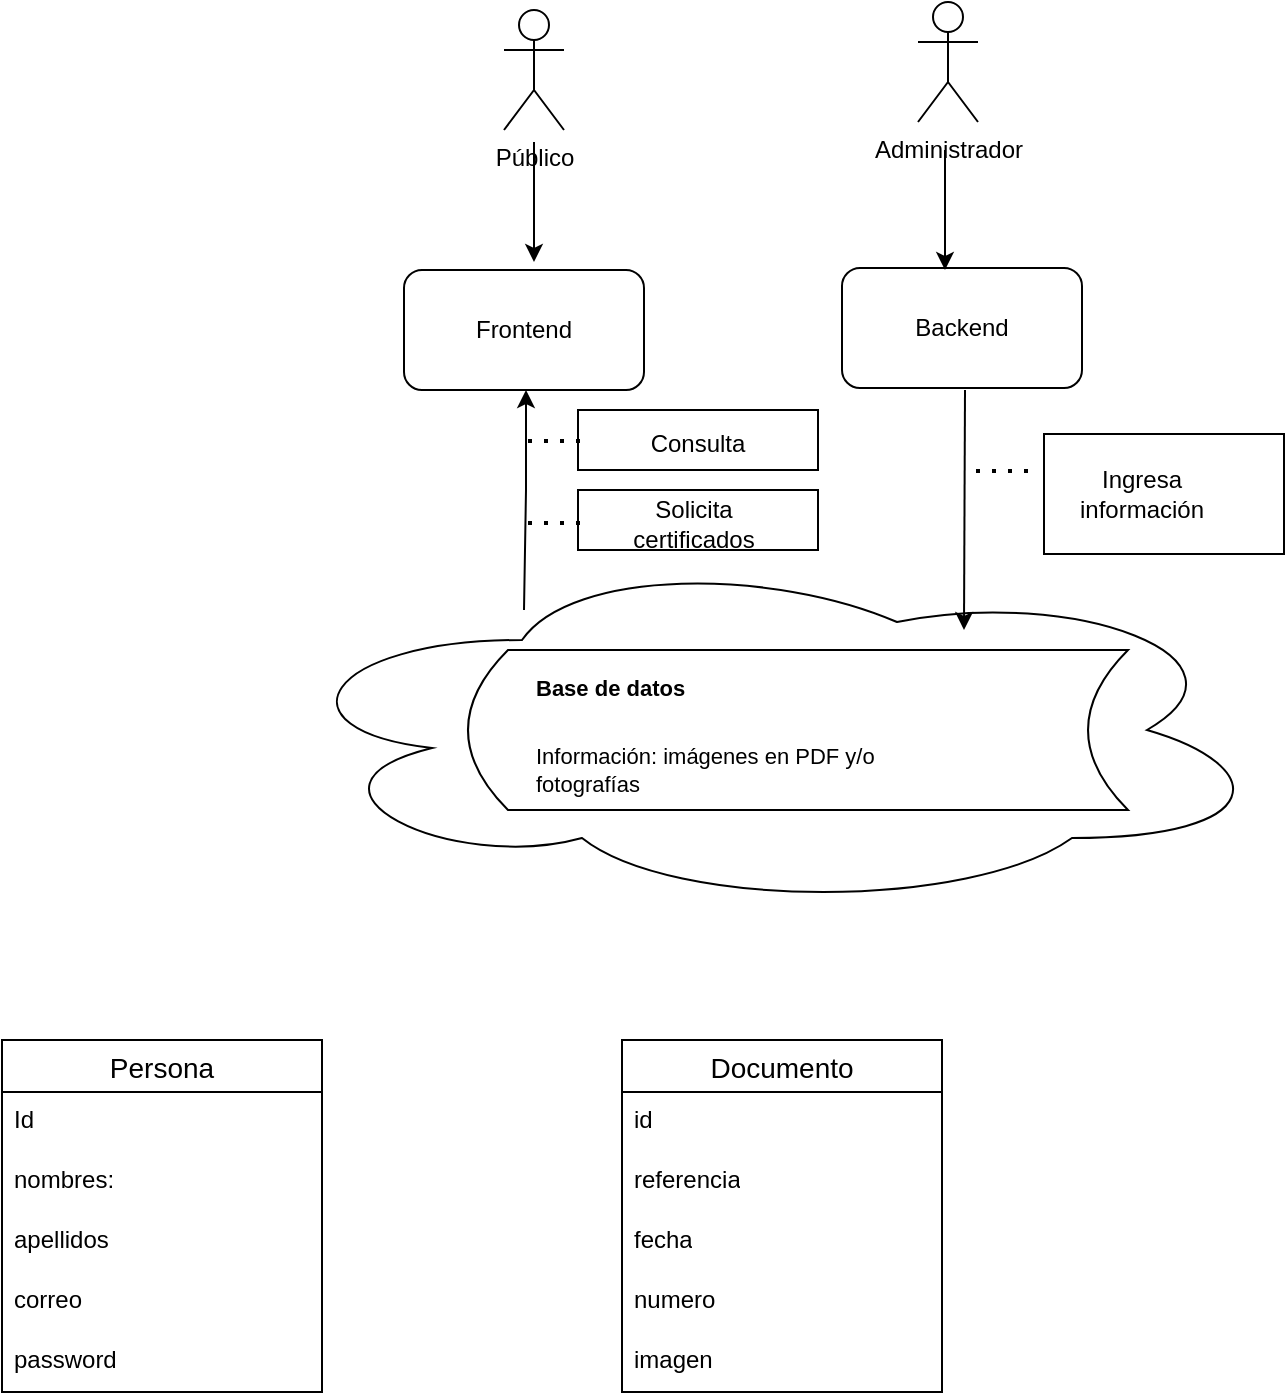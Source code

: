 <mxfile version="21.6.2" type="github">
  <diagram name="Página-1" id="cDTYFTd6cJc0zhmCFDx2">
    <mxGraphModel dx="1925" dy="476" grid="1" gridSize="10" guides="1" tooltips="1" connect="1" arrows="1" fold="1" page="1" pageScale="1" pageWidth="1100" pageHeight="850" math="0" shadow="0">
      <root>
        <mxCell id="0" />
        <mxCell id="1" parent="0" />
        <mxCell id="aPXw14oO3UXJPSaBbQl1-51" value="" style="group" parent="1" vertex="1" connectable="0">
          <mxGeometry y="1" width="531" height="424" as="geometry" />
        </mxCell>
        <mxCell id="aPXw14oO3UXJPSaBbQl1-30" value="" style="group" parent="aPXw14oO3UXJPSaBbQl1-51" vertex="1" connectable="0">
          <mxGeometry y="284" width="430" height="140" as="geometry" />
        </mxCell>
        <mxCell id="aPXw14oO3UXJPSaBbQl1-32" value="" style="group" parent="aPXw14oO3UXJPSaBbQl1-30" vertex="1" connectable="0">
          <mxGeometry x="-70" y="-40" width="500" height="180" as="geometry" />
        </mxCell>
        <mxCell id="aPXw14oO3UXJPSaBbQl1-31" value="" style="ellipse;shape=cloud;whiteSpace=wrap;html=1;" parent="aPXw14oO3UXJPSaBbQl1-32" vertex="1">
          <mxGeometry x="95" y="30" width="500" height="180" as="geometry" />
        </mxCell>
        <mxCell id="aPXw14oO3UXJPSaBbQl1-28" value="" style="shape=dataStorage;whiteSpace=wrap;html=1;fixedSize=1;" parent="aPXw14oO3UXJPSaBbQl1-32" vertex="1">
          <mxGeometry x="193" y="80" width="330" height="80" as="geometry" />
        </mxCell>
        <mxCell id="aPXw14oO3UXJPSaBbQl1-27" value="&lt;h1&gt;&lt;font style=&quot;font-size: 11px;&quot;&gt;&lt;span style=&quot;background-color: initial;&quot;&gt;Base de datos&lt;/span&gt;&lt;br&gt;&lt;/font&gt;&lt;/h1&gt;&lt;div&gt;&lt;font style=&quot;font-size: 11px;&quot;&gt;Información: imágenes en PDF y/o fotografías&lt;/font&gt;&lt;/div&gt;" style="text;html=1;strokeColor=none;fillColor=none;spacing=5;spacingTop=-20;whiteSpace=wrap;overflow=hidden;rounded=0;" parent="aPXw14oO3UXJPSaBbQl1-32" vertex="1">
          <mxGeometry x="222" y="75" width="180" height="85" as="geometry" />
        </mxCell>
        <mxCell id="aPXw14oO3UXJPSaBbQl1-50" value="" style="group" parent="aPXw14oO3UXJPSaBbQl1-51" vertex="1" connectable="0">
          <mxGeometry x="91" width="440" height="314" as="geometry" />
        </mxCell>
        <mxCell id="aPXw14oO3UXJPSaBbQl1-1" value="Público" style="shape=umlActor;verticalLabelPosition=bottom;verticalAlign=top;html=1;outlineConnect=0;" parent="aPXw14oO3UXJPSaBbQl1-50" vertex="1">
          <mxGeometry x="50" y="4" width="30" height="60" as="geometry" />
        </mxCell>
        <mxCell id="aPXw14oO3UXJPSaBbQl1-3" value="Administrador" style="shape=umlActor;verticalLabelPosition=bottom;verticalAlign=top;html=1;outlineConnect=0;" parent="aPXw14oO3UXJPSaBbQl1-50" vertex="1">
          <mxGeometry x="257" width="30" height="60" as="geometry" />
        </mxCell>
        <mxCell id="aPXw14oO3UXJPSaBbQl1-12" value="Frontend" style="rounded=1;whiteSpace=wrap;html=1;" parent="aPXw14oO3UXJPSaBbQl1-50" vertex="1">
          <mxGeometry y="134" width="120" height="60" as="geometry" />
        </mxCell>
        <mxCell id="aPXw14oO3UXJPSaBbQl1-13" value="Backend" style="rounded=1;whiteSpace=wrap;html=1;" parent="aPXw14oO3UXJPSaBbQl1-50" vertex="1">
          <mxGeometry x="219" y="133" width="120" height="60" as="geometry" />
        </mxCell>
        <mxCell id="aPXw14oO3UXJPSaBbQl1-16" value="" style="endArrow=classic;html=1;curved=1;" parent="aPXw14oO3UXJPSaBbQl1-50" edge="1">
          <mxGeometry width="50" height="50" relative="1" as="geometry">
            <mxPoint x="65" y="70" as="sourcePoint" />
            <mxPoint x="65" y="130" as="targetPoint" />
          </mxGeometry>
        </mxCell>
        <mxCell id="aPXw14oO3UXJPSaBbQl1-20" value="" style="endArrow=classic;html=1;curved=1;" parent="aPXw14oO3UXJPSaBbQl1-50" edge="1">
          <mxGeometry width="50" height="50" relative="1" as="geometry">
            <mxPoint x="270.5" y="74" as="sourcePoint" />
            <mxPoint x="270.5" y="134" as="targetPoint" />
          </mxGeometry>
        </mxCell>
        <mxCell id="aPXw14oO3UXJPSaBbQl1-22" value="" style="endArrow=classic;html=1;rounded=0;entryX=0.5;entryY=1;entryDx=0;entryDy=0;" parent="aPXw14oO3UXJPSaBbQl1-50" edge="1">
          <mxGeometry width="50" height="50" relative="1" as="geometry">
            <mxPoint x="60" y="304" as="sourcePoint" />
            <mxPoint x="61" y="194" as="targetPoint" />
            <Array as="points">
              <mxPoint x="61" y="244" />
            </Array>
          </mxGeometry>
        </mxCell>
        <mxCell id="aPXw14oO3UXJPSaBbQl1-24" value="" style="endArrow=classic;html=1;curved=1;" parent="aPXw14oO3UXJPSaBbQl1-50" edge="1">
          <mxGeometry width="50" height="50" relative="1" as="geometry">
            <mxPoint x="280.5" y="194" as="sourcePoint" />
            <mxPoint x="280" y="314" as="targetPoint" />
          </mxGeometry>
        </mxCell>
        <mxCell id="aPXw14oO3UXJPSaBbQl1-35" value="" style="group" parent="aPXw14oO3UXJPSaBbQl1-50" vertex="1" connectable="0">
          <mxGeometry x="87" y="204" width="120" height="32" as="geometry" />
        </mxCell>
        <mxCell id="aPXw14oO3UXJPSaBbQl1-33" value="" style="rounded=0;whiteSpace=wrap;html=1;" parent="aPXw14oO3UXJPSaBbQl1-35" vertex="1">
          <mxGeometry width="120" height="30" as="geometry" />
        </mxCell>
        <mxCell id="aPXw14oO3UXJPSaBbQl1-34" value="Consulta" style="text;html=1;strokeColor=none;fillColor=none;align=center;verticalAlign=middle;whiteSpace=wrap;rounded=0;" parent="aPXw14oO3UXJPSaBbQl1-35" vertex="1">
          <mxGeometry x="30" y="2" width="60" height="30" as="geometry" />
        </mxCell>
        <mxCell id="aPXw14oO3UXJPSaBbQl1-36" value="" style="group" parent="aPXw14oO3UXJPSaBbQl1-50" vertex="1" connectable="0">
          <mxGeometry x="85" y="244" width="120" height="32" as="geometry" />
        </mxCell>
        <mxCell id="aPXw14oO3UXJPSaBbQl1-37" value="" style="rounded=0;whiteSpace=wrap;html=1;" parent="aPXw14oO3UXJPSaBbQl1-36" vertex="1">
          <mxGeometry x="2" width="120" height="30" as="geometry" />
        </mxCell>
        <mxCell id="aPXw14oO3UXJPSaBbQl1-38" value="Solicita certificados" style="text;html=1;strokeColor=none;fillColor=none;align=center;verticalAlign=middle;whiteSpace=wrap;rounded=0;" parent="aPXw14oO3UXJPSaBbQl1-36" vertex="1">
          <mxGeometry x="30" y="2" width="60" height="30" as="geometry" />
        </mxCell>
        <mxCell id="aPXw14oO3UXJPSaBbQl1-39" value="" style="endArrow=none;dashed=1;html=1;dashPattern=1 3;strokeWidth=2;rounded=0;" parent="aPXw14oO3UXJPSaBbQl1-50" edge="1">
          <mxGeometry width="50" height="50" relative="1" as="geometry">
            <mxPoint x="62" y="219.5" as="sourcePoint" />
            <mxPoint x="92" y="219.5" as="targetPoint" />
          </mxGeometry>
        </mxCell>
        <mxCell id="aPXw14oO3UXJPSaBbQl1-42" value="" style="endArrow=none;dashed=1;html=1;dashPattern=1 3;strokeWidth=2;rounded=0;" parent="aPXw14oO3UXJPSaBbQl1-50" edge="1">
          <mxGeometry width="50" height="50" relative="1" as="geometry">
            <mxPoint x="62" y="260.5" as="sourcePoint" />
            <mxPoint x="92" y="260.5" as="targetPoint" />
          </mxGeometry>
        </mxCell>
        <mxCell id="aPXw14oO3UXJPSaBbQl1-45" value="" style="rounded=0;whiteSpace=wrap;html=1;" parent="aPXw14oO3UXJPSaBbQl1-50" vertex="1">
          <mxGeometry x="320" y="216" width="120" height="60" as="geometry" />
        </mxCell>
        <mxCell id="aPXw14oO3UXJPSaBbQl1-46" value="Ingresa información" style="text;html=1;strokeColor=none;fillColor=none;align=center;verticalAlign=middle;whiteSpace=wrap;rounded=0;" parent="aPXw14oO3UXJPSaBbQl1-50" vertex="1">
          <mxGeometry x="339" y="231" width="60" height="30" as="geometry" />
        </mxCell>
        <mxCell id="aPXw14oO3UXJPSaBbQl1-49" value="" style="endArrow=none;dashed=1;html=1;dashPattern=1 3;strokeWidth=2;rounded=0;" parent="aPXw14oO3UXJPSaBbQl1-50" edge="1">
          <mxGeometry width="50" height="50" relative="1" as="geometry">
            <mxPoint x="286" y="234.5" as="sourcePoint" />
            <mxPoint x="316" y="234.5" as="targetPoint" />
          </mxGeometry>
        </mxCell>
        <mxCell id="-1HphBzjS5nkgx1h5Q5x-1" value="Documento" style="swimlane;fontStyle=0;childLayout=stackLayout;horizontal=1;startSize=26;horizontalStack=0;resizeParent=1;resizeParentMax=0;resizeLast=0;collapsible=1;marginBottom=0;align=center;fontSize=14;" vertex="1" parent="1">
          <mxGeometry x="200" y="520" width="160" height="176" as="geometry" />
        </mxCell>
        <mxCell id="-1HphBzjS5nkgx1h5Q5x-2" value="id" style="text;strokeColor=none;fillColor=none;spacingLeft=4;spacingRight=4;overflow=hidden;rotatable=0;points=[[0,0.5],[1,0.5]];portConstraint=eastwest;fontSize=12;whiteSpace=wrap;html=1;" vertex="1" parent="-1HphBzjS5nkgx1h5Q5x-1">
          <mxGeometry y="26" width="160" height="30" as="geometry" />
        </mxCell>
        <mxCell id="-1HphBzjS5nkgx1h5Q5x-3" value="referencia" style="text;strokeColor=none;fillColor=none;spacingLeft=4;spacingRight=4;overflow=hidden;rotatable=0;points=[[0,0.5],[1,0.5]];portConstraint=eastwest;fontSize=12;whiteSpace=wrap;html=1;" vertex="1" parent="-1HphBzjS5nkgx1h5Q5x-1">
          <mxGeometry y="56" width="160" height="30" as="geometry" />
        </mxCell>
        <mxCell id="-1HphBzjS5nkgx1h5Q5x-4" value="fecha" style="text;strokeColor=none;fillColor=none;spacingLeft=4;spacingRight=4;overflow=hidden;rotatable=0;points=[[0,0.5],[1,0.5]];portConstraint=eastwest;fontSize=12;whiteSpace=wrap;html=1;" vertex="1" parent="-1HphBzjS5nkgx1h5Q5x-1">
          <mxGeometry y="86" width="160" height="30" as="geometry" />
        </mxCell>
        <mxCell id="-1HphBzjS5nkgx1h5Q5x-11" value="numero" style="text;strokeColor=none;fillColor=none;spacingLeft=4;spacingRight=4;overflow=hidden;rotatable=0;points=[[0,0.5],[1,0.5]];portConstraint=eastwest;fontSize=12;whiteSpace=wrap;html=1;" vertex="1" parent="-1HphBzjS5nkgx1h5Q5x-1">
          <mxGeometry y="116" width="160" height="30" as="geometry" />
        </mxCell>
        <mxCell id="-1HphBzjS5nkgx1h5Q5x-12" value="imagen" style="text;strokeColor=none;fillColor=none;spacingLeft=4;spacingRight=4;overflow=hidden;rotatable=0;points=[[0,0.5],[1,0.5]];portConstraint=eastwest;fontSize=12;whiteSpace=wrap;html=1;" vertex="1" parent="-1HphBzjS5nkgx1h5Q5x-1">
          <mxGeometry y="146" width="160" height="30" as="geometry" />
        </mxCell>
        <mxCell id="-1HphBzjS5nkgx1h5Q5x-5" value="Persona" style="swimlane;fontStyle=0;childLayout=stackLayout;horizontal=1;startSize=26;horizontalStack=0;resizeParent=1;resizeParentMax=0;resizeLast=0;collapsible=1;marginBottom=0;align=center;fontSize=14;" vertex="1" parent="1">
          <mxGeometry x="-110" y="520" width="160" height="176" as="geometry" />
        </mxCell>
        <mxCell id="-1HphBzjS5nkgx1h5Q5x-6" value="Id" style="text;strokeColor=none;fillColor=none;spacingLeft=4;spacingRight=4;overflow=hidden;rotatable=0;points=[[0,0.5],[1,0.5]];portConstraint=eastwest;fontSize=12;whiteSpace=wrap;html=1;" vertex="1" parent="-1HphBzjS5nkgx1h5Q5x-5">
          <mxGeometry y="26" width="160" height="30" as="geometry" />
        </mxCell>
        <mxCell id="-1HphBzjS5nkgx1h5Q5x-7" value="nombres:" style="text;strokeColor=none;fillColor=none;spacingLeft=4;spacingRight=4;overflow=hidden;rotatable=0;points=[[0,0.5],[1,0.5]];portConstraint=eastwest;fontSize=12;whiteSpace=wrap;html=1;" vertex="1" parent="-1HphBzjS5nkgx1h5Q5x-5">
          <mxGeometry y="56" width="160" height="30" as="geometry" />
        </mxCell>
        <mxCell id="-1HphBzjS5nkgx1h5Q5x-8" value="apellidos" style="text;strokeColor=none;fillColor=none;spacingLeft=4;spacingRight=4;overflow=hidden;rotatable=0;points=[[0,0.5],[1,0.5]];portConstraint=eastwest;fontSize=12;whiteSpace=wrap;html=1;" vertex="1" parent="-1HphBzjS5nkgx1h5Q5x-5">
          <mxGeometry y="86" width="160" height="30" as="geometry" />
        </mxCell>
        <mxCell id="-1HphBzjS5nkgx1h5Q5x-9" value="correo" style="text;strokeColor=none;fillColor=none;spacingLeft=4;spacingRight=4;overflow=hidden;rotatable=0;points=[[0,0.5],[1,0.5]];portConstraint=eastwest;fontSize=12;whiteSpace=wrap;html=1;" vertex="1" parent="-1HphBzjS5nkgx1h5Q5x-5">
          <mxGeometry y="116" width="160" height="30" as="geometry" />
        </mxCell>
        <mxCell id="-1HphBzjS5nkgx1h5Q5x-10" value="password" style="text;strokeColor=none;fillColor=none;spacingLeft=4;spacingRight=4;overflow=hidden;rotatable=0;points=[[0,0.5],[1,0.5]];portConstraint=eastwest;fontSize=12;whiteSpace=wrap;html=1;" vertex="1" parent="-1HphBzjS5nkgx1h5Q5x-5">
          <mxGeometry y="146" width="160" height="30" as="geometry" />
        </mxCell>
      </root>
    </mxGraphModel>
  </diagram>
</mxfile>
